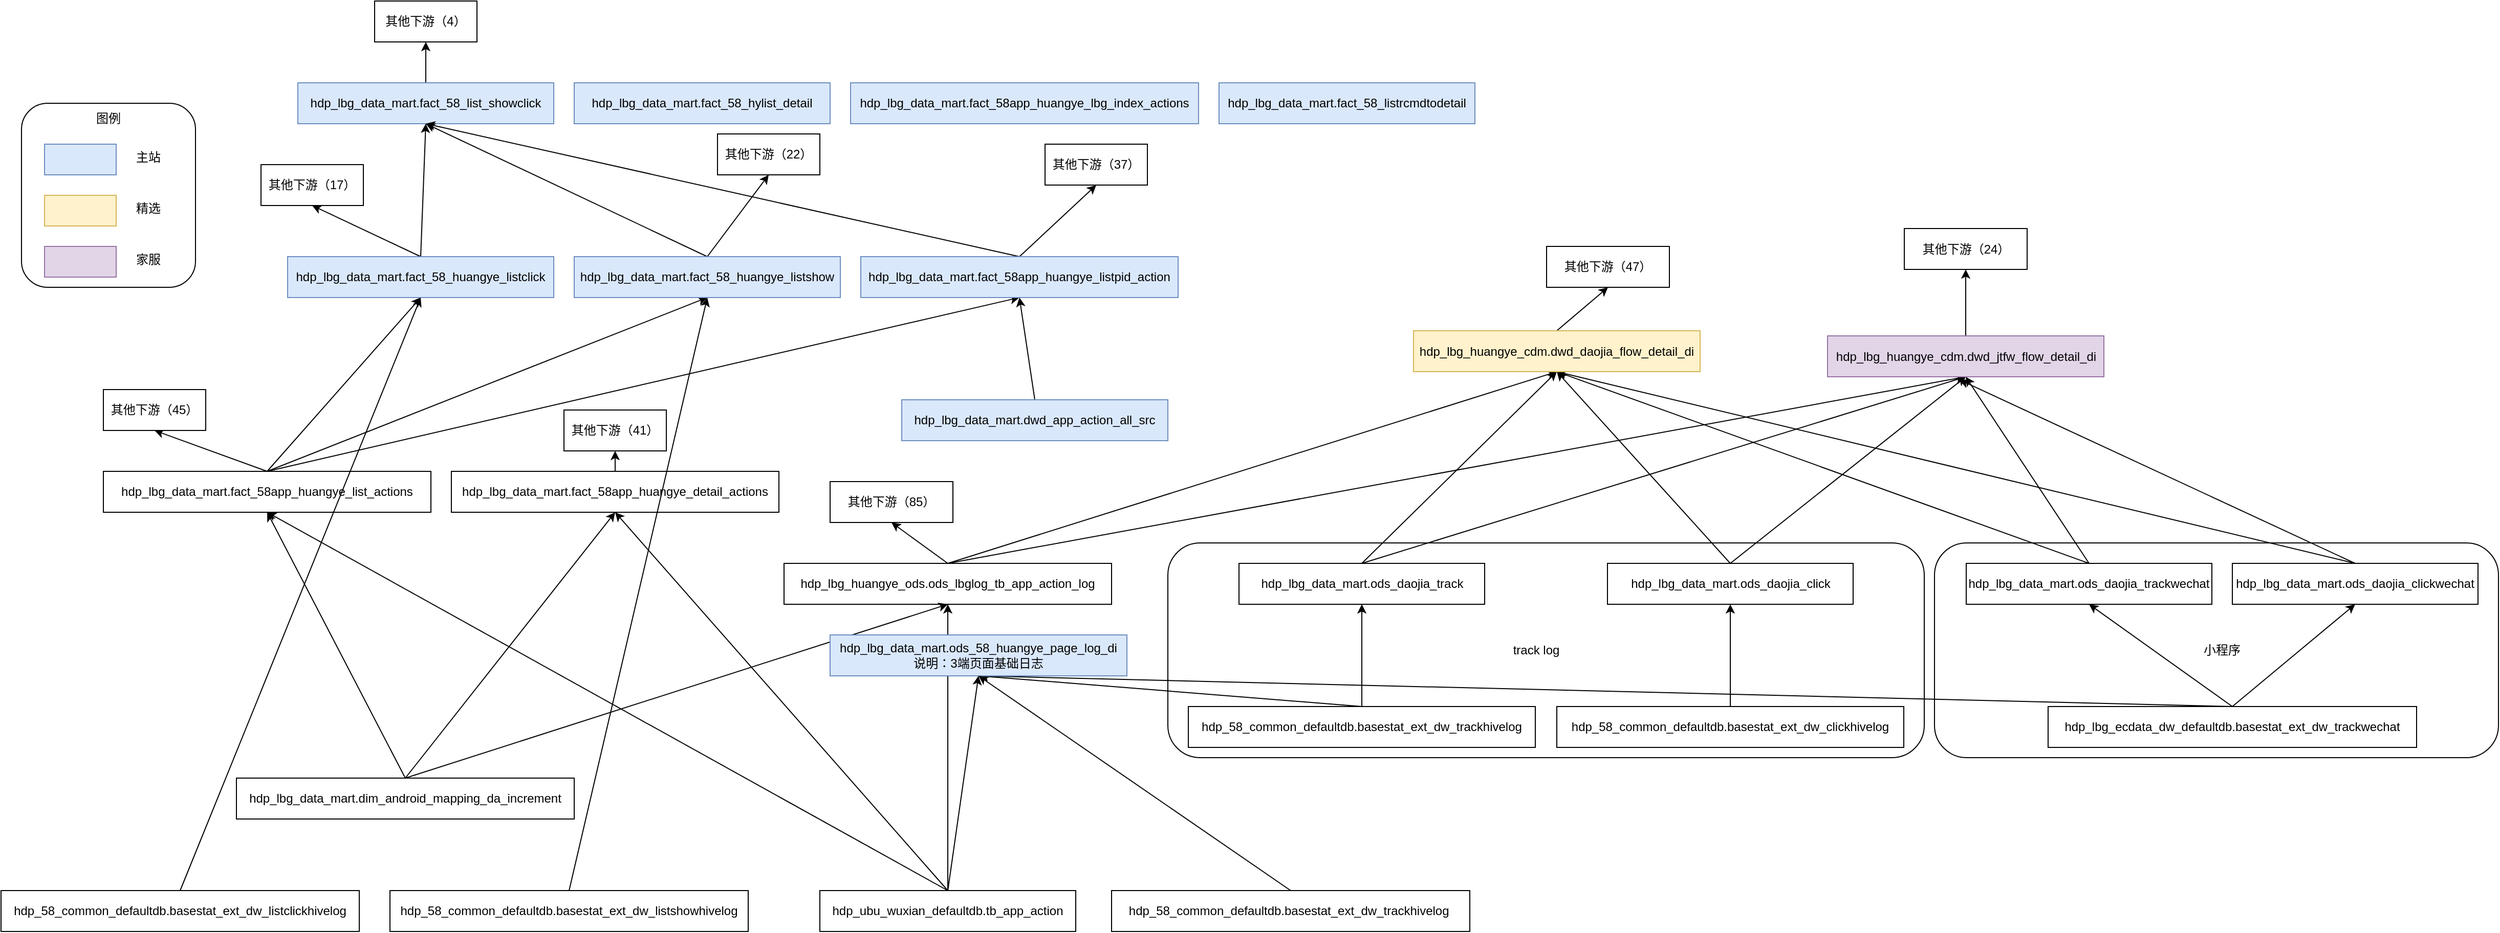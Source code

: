 <mxfile version="20.7.4" type="github">
  <diagram id="ytJ8lXgt14j2ddaneSC4" name="第 1 页">
    <mxGraphModel dx="1674" dy="1940" grid="1" gridSize="10" guides="1" tooltips="1" connect="1" arrows="1" fold="1" page="1" pageScale="1" pageWidth="827" pageHeight="1169" math="0" shadow="0">
      <root>
        <mxCell id="0" />
        <mxCell id="1" parent="0" />
        <mxCell id="tu7SV1_enYNrRqPCFXD3-53" value="" style="rounded=1;whiteSpace=wrap;html=1;" vertex="1" parent="1">
          <mxGeometry x="280" y="-250" width="170" height="180" as="geometry" />
        </mxCell>
        <mxCell id="tu7SV1_enYNrRqPCFXD3-40" value="" style="rounded=1;whiteSpace=wrap;html=1;" vertex="1" parent="1">
          <mxGeometry x="1400" y="180" width="739" height="210" as="geometry" />
        </mxCell>
        <mxCell id="tu7SV1_enYNrRqPCFXD3-38" value="" style="rounded=1;whiteSpace=wrap;html=1;" vertex="1" parent="1">
          <mxGeometry x="2149" y="180" width="551" height="210" as="geometry" />
        </mxCell>
        <mxCell id="tu7SV1_enYNrRqPCFXD3-8" style="edgeStyle=none;rounded=0;orthogonalLoop=1;jettySize=auto;html=1;exitX=0.5;exitY=0;exitDx=0;exitDy=0;entryX=0.5;entryY=1;entryDx=0;entryDy=0;" edge="1" parent="1" source="tu7SV1_enYNrRqPCFXD3-1" target="tu7SV1_enYNrRqPCFXD3-7">
          <mxGeometry relative="1" as="geometry" />
        </mxCell>
        <mxCell id="tu7SV1_enYNrRqPCFXD3-42" style="edgeStyle=none;rounded=0;orthogonalLoop=1;jettySize=auto;html=1;exitX=0.5;exitY=0;exitDx=0;exitDy=0;entryX=0.5;entryY=1;entryDx=0;entryDy=0;" edge="1" parent="1" source="tu7SV1_enYNrRqPCFXD3-1" target="tu7SV1_enYNrRqPCFXD3-41">
          <mxGeometry relative="1" as="geometry" />
        </mxCell>
        <mxCell id="tu7SV1_enYNrRqPCFXD3-64" style="edgeStyle=none;rounded=0;orthogonalLoop=1;jettySize=auto;html=1;exitX=0.5;exitY=0;exitDx=0;exitDy=0;entryX=0.5;entryY=1;entryDx=0;entryDy=0;" edge="1" parent="1" source="tu7SV1_enYNrRqPCFXD3-1" target="tu7SV1_enYNrRqPCFXD3-57">
          <mxGeometry relative="1" as="geometry" />
        </mxCell>
        <mxCell id="tu7SV1_enYNrRqPCFXD3-1" value="hdp_lbg_huangye_ods.ods_lbglog_tb_app_action_log" style="rounded=0;whiteSpace=wrap;html=1;" vertex="1" parent="1">
          <mxGeometry x="1025" y="200" width="320" height="40" as="geometry" />
        </mxCell>
        <mxCell id="tu7SV1_enYNrRqPCFXD3-5" style="rounded=0;orthogonalLoop=1;jettySize=auto;html=1;exitX=0.5;exitY=0;exitDx=0;exitDy=0;entryX=0.5;entryY=1;entryDx=0;entryDy=0;" edge="1" parent="1" source="tu7SV1_enYNrRqPCFXD3-3" target="tu7SV1_enYNrRqPCFXD3-1">
          <mxGeometry relative="1" as="geometry">
            <mxPoint x="530" y="240" as="targetPoint" />
          </mxGeometry>
        </mxCell>
        <mxCell id="tu7SV1_enYNrRqPCFXD3-17" style="edgeStyle=none;rounded=0;orthogonalLoop=1;jettySize=auto;html=1;exitX=0.5;exitY=0;exitDx=0;exitDy=0;entryX=0.5;entryY=1;entryDx=0;entryDy=0;" edge="1" parent="1" source="tu7SV1_enYNrRqPCFXD3-3" target="tu7SV1_enYNrRqPCFXD3-9">
          <mxGeometry relative="1" as="geometry" />
        </mxCell>
        <mxCell id="tu7SV1_enYNrRqPCFXD3-20" style="edgeStyle=none;rounded=0;orthogonalLoop=1;jettySize=auto;html=1;exitX=0.5;exitY=0;exitDx=0;exitDy=0;entryX=0.5;entryY=1;entryDx=0;entryDy=0;" edge="1" parent="1" source="tu7SV1_enYNrRqPCFXD3-3" target="tu7SV1_enYNrRqPCFXD3-10">
          <mxGeometry relative="1" as="geometry" />
        </mxCell>
        <mxCell id="tu7SV1_enYNrRqPCFXD3-3" value="hdp_lbg_data_mart.dim_android_mapping_da_increment" style="rounded=0;whiteSpace=wrap;html=1;" vertex="1" parent="1">
          <mxGeometry x="490" y="410" width="330" height="40" as="geometry" />
        </mxCell>
        <mxCell id="tu7SV1_enYNrRqPCFXD3-6" style="edgeStyle=none;rounded=0;orthogonalLoop=1;jettySize=auto;html=1;exitX=0.5;exitY=0;exitDx=0;exitDy=0;entryX=0.5;entryY=1;entryDx=0;entryDy=0;" edge="1" parent="1" source="tu7SV1_enYNrRqPCFXD3-4" target="tu7SV1_enYNrRqPCFXD3-1">
          <mxGeometry relative="1" as="geometry" />
        </mxCell>
        <mxCell id="tu7SV1_enYNrRqPCFXD3-15" style="edgeStyle=none;rounded=0;orthogonalLoop=1;jettySize=auto;html=1;exitX=0.5;exitY=0;exitDx=0;exitDy=0;entryX=0.5;entryY=1;entryDx=0;entryDy=0;" edge="1" parent="1" source="tu7SV1_enYNrRqPCFXD3-4" target="tu7SV1_enYNrRqPCFXD3-9">
          <mxGeometry relative="1" as="geometry" />
        </mxCell>
        <mxCell id="tu7SV1_enYNrRqPCFXD3-21" style="edgeStyle=none;rounded=0;orthogonalLoop=1;jettySize=auto;html=1;exitX=0.5;exitY=0;exitDx=0;exitDy=0;entryX=0.5;entryY=1;entryDx=0;entryDy=0;" edge="1" parent="1" source="tu7SV1_enYNrRqPCFXD3-4" target="tu7SV1_enYNrRqPCFXD3-10">
          <mxGeometry relative="1" as="geometry" />
        </mxCell>
        <mxCell id="tu7SV1_enYNrRqPCFXD3-96" style="edgeStyle=none;rounded=0;orthogonalLoop=1;jettySize=auto;html=1;exitX=0.5;exitY=0;exitDx=0;exitDy=0;entryX=0.5;entryY=1;entryDx=0;entryDy=0;" edge="1" parent="1" source="tu7SV1_enYNrRqPCFXD3-4" target="tu7SV1_enYNrRqPCFXD3-67">
          <mxGeometry relative="1" as="geometry" />
        </mxCell>
        <mxCell id="tu7SV1_enYNrRqPCFXD3-4" value="hdp_ubu_wuxian_defaultdb.tb_app_action" style="rounded=0;whiteSpace=wrap;html=1;" vertex="1" parent="1">
          <mxGeometry x="1060" y="520" width="250" height="40" as="geometry" />
        </mxCell>
        <mxCell id="tu7SV1_enYNrRqPCFXD3-7" value="其他下游（85）" style="rounded=0;whiteSpace=wrap;html=1;" vertex="1" parent="1">
          <mxGeometry x="1070" y="120" width="120" height="40" as="geometry" />
        </mxCell>
        <mxCell id="tu7SV1_enYNrRqPCFXD3-14" style="edgeStyle=none;rounded=0;orthogonalLoop=1;jettySize=auto;html=1;exitX=0.5;exitY=0;exitDx=0;exitDy=0;entryX=0.5;entryY=1;entryDx=0;entryDy=0;" edge="1" parent="1" source="tu7SV1_enYNrRqPCFXD3-10" target="tu7SV1_enYNrRqPCFXD3-13">
          <mxGeometry relative="1" as="geometry" />
        </mxCell>
        <mxCell id="tu7SV1_enYNrRqPCFXD3-19" style="edgeStyle=none;rounded=0;orthogonalLoop=1;jettySize=auto;html=1;exitX=0.5;exitY=0;exitDx=0;exitDy=0;entryX=0.5;entryY=1;entryDx=0;entryDy=0;" edge="1" parent="1" source="tu7SV1_enYNrRqPCFXD3-9" target="tu7SV1_enYNrRqPCFXD3-18">
          <mxGeometry relative="1" as="geometry" />
        </mxCell>
        <mxCell id="tu7SV1_enYNrRqPCFXD3-79" style="edgeStyle=none;rounded=0;orthogonalLoop=1;jettySize=auto;html=1;exitX=0.5;exitY=0;exitDx=0;exitDy=0;entryX=0.5;entryY=1;entryDx=0;entryDy=0;" edge="1" parent="1" source="tu7SV1_enYNrRqPCFXD3-9" target="tu7SV1_enYNrRqPCFXD3-72">
          <mxGeometry relative="1" as="geometry" />
        </mxCell>
        <mxCell id="tu7SV1_enYNrRqPCFXD3-88" style="edgeStyle=none;rounded=0;orthogonalLoop=1;jettySize=auto;html=1;exitX=0.5;exitY=0;exitDx=0;exitDy=0;entryX=0.5;entryY=1;entryDx=0;entryDy=0;" edge="1" parent="1" source="tu7SV1_enYNrRqPCFXD3-9" target="tu7SV1_enYNrRqPCFXD3-74">
          <mxGeometry relative="1" as="geometry" />
        </mxCell>
        <mxCell id="tu7SV1_enYNrRqPCFXD3-91" style="edgeStyle=none;rounded=0;orthogonalLoop=1;jettySize=auto;html=1;exitX=0.5;exitY=0;exitDx=0;exitDy=0;entryX=0.5;entryY=1;entryDx=0;entryDy=0;" edge="1" parent="1" source="tu7SV1_enYNrRqPCFXD3-9" target="tu7SV1_enYNrRqPCFXD3-75">
          <mxGeometry relative="1" as="geometry" />
        </mxCell>
        <mxCell id="tu7SV1_enYNrRqPCFXD3-9" value="hdp_lbg_data_mart.fact_58app_huangye_list_actions" style="rounded=0;whiteSpace=wrap;html=1;" vertex="1" parent="1">
          <mxGeometry x="360" y="110" width="320" height="40" as="geometry" />
        </mxCell>
        <mxCell id="tu7SV1_enYNrRqPCFXD3-10" value="hdp_lbg_data_mart.fact_58app_huangye_detail_actions" style="rounded=0;whiteSpace=wrap;html=1;" vertex="1" parent="1">
          <mxGeometry x="700" y="110" width="320" height="40" as="geometry" />
        </mxCell>
        <mxCell id="tu7SV1_enYNrRqPCFXD3-13" value="其他下游（41）" style="rounded=0;whiteSpace=wrap;html=1;" vertex="1" parent="1">
          <mxGeometry x="810" y="50" width="100" height="40" as="geometry" />
        </mxCell>
        <mxCell id="tu7SV1_enYNrRqPCFXD3-18" value="其他下游（45）" style="rounded=0;whiteSpace=wrap;html=1;" vertex="1" parent="1">
          <mxGeometry x="360" y="30" width="100" height="40" as="geometry" />
        </mxCell>
        <mxCell id="tu7SV1_enYNrRqPCFXD3-43" style="edgeStyle=none;rounded=0;orthogonalLoop=1;jettySize=auto;html=1;exitX=0.5;exitY=0;exitDx=0;exitDy=0;entryX=0.5;entryY=1;entryDx=0;entryDy=0;" edge="1" parent="1" source="tu7SV1_enYNrRqPCFXD3-22" target="tu7SV1_enYNrRqPCFXD3-41">
          <mxGeometry relative="1" as="geometry" />
        </mxCell>
        <mxCell id="tu7SV1_enYNrRqPCFXD3-60" style="edgeStyle=none;rounded=0;orthogonalLoop=1;jettySize=auto;html=1;exitX=0.5;exitY=0;exitDx=0;exitDy=0;entryX=0.5;entryY=1;entryDx=0;entryDy=0;" edge="1" parent="1" source="tu7SV1_enYNrRqPCFXD3-22" target="tu7SV1_enYNrRqPCFXD3-57">
          <mxGeometry relative="1" as="geometry" />
        </mxCell>
        <mxCell id="tu7SV1_enYNrRqPCFXD3-22" value="hdp_lbg_data_mart.ods_daojia_track" style="rounded=0;whiteSpace=wrap;html=1;" vertex="1" parent="1">
          <mxGeometry x="1469.5" y="200" width="240" height="40" as="geometry" />
        </mxCell>
        <mxCell id="tu7SV1_enYNrRqPCFXD3-26" value="track log" style="text;html=1;strokeColor=none;fillColor=none;align=center;verticalAlign=middle;whiteSpace=wrap;rounded=0;" vertex="1" parent="1">
          <mxGeometry x="1730" y="270" width="60" height="30" as="geometry" />
        </mxCell>
        <mxCell id="tu7SV1_enYNrRqPCFXD3-44" style="edgeStyle=none;rounded=0;orthogonalLoop=1;jettySize=auto;html=1;exitX=0.5;exitY=0;exitDx=0;exitDy=0;entryX=0.5;entryY=1;entryDx=0;entryDy=0;" edge="1" parent="1" source="tu7SV1_enYNrRqPCFXD3-27" target="tu7SV1_enYNrRqPCFXD3-41">
          <mxGeometry relative="1" as="geometry" />
        </mxCell>
        <mxCell id="tu7SV1_enYNrRqPCFXD3-61" style="edgeStyle=none;rounded=0;orthogonalLoop=1;jettySize=auto;html=1;exitX=0.5;exitY=0;exitDx=0;exitDy=0;entryX=0.5;entryY=1;entryDx=0;entryDy=0;" edge="1" parent="1" source="tu7SV1_enYNrRqPCFXD3-27" target="tu7SV1_enYNrRqPCFXD3-57">
          <mxGeometry relative="1" as="geometry">
            <mxPoint x="1370" y="70" as="targetPoint" />
          </mxGeometry>
        </mxCell>
        <mxCell id="tu7SV1_enYNrRqPCFXD3-27" value="hdp_lbg_data_mart.ods_daojia_click" style="rounded=0;whiteSpace=wrap;html=1;" vertex="1" parent="1">
          <mxGeometry x="1829.5" y="200" width="240" height="40" as="geometry" />
        </mxCell>
        <mxCell id="tu7SV1_enYNrRqPCFXD3-31" style="edgeStyle=none;rounded=0;orthogonalLoop=1;jettySize=auto;html=1;exitX=0.5;exitY=0;exitDx=0;exitDy=0;entryX=0.5;entryY=1;entryDx=0;entryDy=0;" edge="1" parent="1" source="tu7SV1_enYNrRqPCFXD3-28" target="tu7SV1_enYNrRqPCFXD3-22">
          <mxGeometry relative="1" as="geometry" />
        </mxCell>
        <mxCell id="tu7SV1_enYNrRqPCFXD3-97" style="edgeStyle=none;rounded=0;orthogonalLoop=1;jettySize=auto;html=1;exitX=0.5;exitY=0;exitDx=0;exitDy=0;entryX=0.5;entryY=1;entryDx=0;entryDy=0;" edge="1" parent="1" source="tu7SV1_enYNrRqPCFXD3-28" target="tu7SV1_enYNrRqPCFXD3-67">
          <mxGeometry relative="1" as="geometry" />
        </mxCell>
        <mxCell id="tu7SV1_enYNrRqPCFXD3-28" value="hdp_58_common_defaultdb.basestat_ext_dw_trackhivelog" style="rounded=0;whiteSpace=wrap;html=1;" vertex="1" parent="1">
          <mxGeometry x="1420" y="340" width="339" height="40" as="geometry" />
        </mxCell>
        <mxCell id="tu7SV1_enYNrRqPCFXD3-30" style="edgeStyle=none;rounded=0;orthogonalLoop=1;jettySize=auto;html=1;exitX=0.5;exitY=0;exitDx=0;exitDy=0;entryX=0.5;entryY=1;entryDx=0;entryDy=0;" edge="1" parent="1" source="tu7SV1_enYNrRqPCFXD3-29" target="tu7SV1_enYNrRqPCFXD3-27">
          <mxGeometry relative="1" as="geometry" />
        </mxCell>
        <mxCell id="tu7SV1_enYNrRqPCFXD3-29" value="hdp_58_common_defaultdb.basestat_ext_dw_clickhivelog" style="rounded=0;whiteSpace=wrap;html=1;" vertex="1" parent="1">
          <mxGeometry x="1780" y="340" width="339" height="40" as="geometry" />
        </mxCell>
        <mxCell id="tu7SV1_enYNrRqPCFXD3-35" style="edgeStyle=none;rounded=0;orthogonalLoop=1;jettySize=auto;html=1;exitX=0.5;exitY=0;exitDx=0;exitDy=0;entryX=0.5;entryY=1;entryDx=0;entryDy=0;" edge="1" parent="1" source="tu7SV1_enYNrRqPCFXD3-32" target="tu7SV1_enYNrRqPCFXD3-34">
          <mxGeometry relative="1" as="geometry" />
        </mxCell>
        <mxCell id="tu7SV1_enYNrRqPCFXD3-37" style="edgeStyle=none;rounded=0;orthogonalLoop=1;jettySize=auto;html=1;exitX=0.5;exitY=0;exitDx=0;exitDy=0;entryX=0.5;entryY=1;entryDx=0;entryDy=0;" edge="1" parent="1" source="tu7SV1_enYNrRqPCFXD3-32" target="tu7SV1_enYNrRqPCFXD3-36">
          <mxGeometry relative="1" as="geometry" />
        </mxCell>
        <mxCell id="tu7SV1_enYNrRqPCFXD3-98" style="edgeStyle=none;rounded=0;orthogonalLoop=1;jettySize=auto;html=1;exitX=0.5;exitY=0;exitDx=0;exitDy=0;entryX=0.5;entryY=1;entryDx=0;entryDy=0;" edge="1" parent="1" source="tu7SV1_enYNrRqPCFXD3-32" target="tu7SV1_enYNrRqPCFXD3-67">
          <mxGeometry relative="1" as="geometry" />
        </mxCell>
        <mxCell id="tu7SV1_enYNrRqPCFXD3-32" value="hdp_lbg_ecdata_dw_defaultdb.basestat_ext_dw_trackwechat" style="rounded=0;whiteSpace=wrap;html=1;" vertex="1" parent="1">
          <mxGeometry x="2260" y="340" width="360" height="40" as="geometry" />
        </mxCell>
        <mxCell id="tu7SV1_enYNrRqPCFXD3-45" style="edgeStyle=none;rounded=0;orthogonalLoop=1;jettySize=auto;html=1;exitX=0.5;exitY=0;exitDx=0;exitDy=0;entryX=0.5;entryY=1;entryDx=0;entryDy=0;" edge="1" parent="1" source="tu7SV1_enYNrRqPCFXD3-34" target="tu7SV1_enYNrRqPCFXD3-41">
          <mxGeometry relative="1" as="geometry" />
        </mxCell>
        <mxCell id="tu7SV1_enYNrRqPCFXD3-62" style="edgeStyle=none;rounded=0;orthogonalLoop=1;jettySize=auto;html=1;exitX=0.5;exitY=0;exitDx=0;exitDy=0;entryX=0.5;entryY=1;entryDx=0;entryDy=0;" edge="1" parent="1" source="tu7SV1_enYNrRqPCFXD3-34" target="tu7SV1_enYNrRqPCFXD3-57">
          <mxGeometry relative="1" as="geometry" />
        </mxCell>
        <mxCell id="tu7SV1_enYNrRqPCFXD3-34" value="hdp_lbg_data_mart.ods_daojia_trackwechat" style="rounded=0;whiteSpace=wrap;html=1;" vertex="1" parent="1">
          <mxGeometry x="2180" y="200" width="240" height="40" as="geometry" />
        </mxCell>
        <mxCell id="tu7SV1_enYNrRqPCFXD3-46" style="edgeStyle=none;rounded=0;orthogonalLoop=1;jettySize=auto;html=1;exitX=0.5;exitY=0;exitDx=0;exitDy=0;entryX=0.478;entryY=1.075;entryDx=0;entryDy=0;entryPerimeter=0;" edge="1" parent="1" source="tu7SV1_enYNrRqPCFXD3-36" target="tu7SV1_enYNrRqPCFXD3-41">
          <mxGeometry relative="1" as="geometry">
            <mxPoint x="1540" y="130" as="targetPoint" />
          </mxGeometry>
        </mxCell>
        <mxCell id="tu7SV1_enYNrRqPCFXD3-63" style="edgeStyle=none;rounded=0;orthogonalLoop=1;jettySize=auto;html=1;exitX=0.5;exitY=0;exitDx=0;exitDy=0;entryX=0.5;entryY=1;entryDx=0;entryDy=0;" edge="1" parent="1" source="tu7SV1_enYNrRqPCFXD3-36" target="tu7SV1_enYNrRqPCFXD3-57">
          <mxGeometry relative="1" as="geometry" />
        </mxCell>
        <mxCell id="tu7SV1_enYNrRqPCFXD3-36" value="hdp_lbg_data_mart.ods_daojia_clickwechat" style="rounded=0;whiteSpace=wrap;html=1;" vertex="1" parent="1">
          <mxGeometry x="2440" y="200" width="240" height="40" as="geometry" />
        </mxCell>
        <mxCell id="tu7SV1_enYNrRqPCFXD3-39" value="小程序" style="text;html=1;strokeColor=none;fillColor=none;align=center;verticalAlign=middle;whiteSpace=wrap;rounded=0;" vertex="1" parent="1">
          <mxGeometry x="2400" y="270" width="60" height="30" as="geometry" />
        </mxCell>
        <mxCell id="tu7SV1_enYNrRqPCFXD3-56" style="edgeStyle=none;rounded=0;orthogonalLoop=1;jettySize=auto;html=1;exitX=0.5;exitY=0;exitDx=0;exitDy=0;" edge="1" parent="1" source="tu7SV1_enYNrRqPCFXD3-41" target="tu7SV1_enYNrRqPCFXD3-55">
          <mxGeometry relative="1" as="geometry" />
        </mxCell>
        <mxCell id="tu7SV1_enYNrRqPCFXD3-41" value="hdp_lbg_huangye_cdm.dwd_jtfw_flow_detail_di" style="rounded=0;whiteSpace=wrap;html=1;fillColor=#e1d5e7;strokeColor=#9673a6;" vertex="1" parent="1">
          <mxGeometry x="2044.5" y="-22.5" width="270" height="40" as="geometry" />
        </mxCell>
        <mxCell id="tu7SV1_enYNrRqPCFXD3-47" value="" style="rounded=0;whiteSpace=wrap;html=1;fillColor=#fff2cc;strokeColor=#d6b656;" vertex="1" parent="1">
          <mxGeometry x="302.5" y="-160" width="70" height="30" as="geometry" />
        </mxCell>
        <mxCell id="tu7SV1_enYNrRqPCFXD3-48" value="精选" style="text;html=1;strokeColor=none;fillColor=none;align=center;verticalAlign=middle;whiteSpace=wrap;rounded=0;" vertex="1" parent="1">
          <mxGeometry x="374" y="-162.5" width="60" height="30" as="geometry" />
        </mxCell>
        <mxCell id="tu7SV1_enYNrRqPCFXD3-49" value="" style="rounded=0;whiteSpace=wrap;html=1;fillColor=#dae8fc;strokeColor=#6c8ebf;" vertex="1" parent="1">
          <mxGeometry x="302.5" y="-210" width="70" height="30" as="geometry" />
        </mxCell>
        <mxCell id="tu7SV1_enYNrRqPCFXD3-50" value="主站" style="text;html=1;strokeColor=none;fillColor=none;align=center;verticalAlign=middle;whiteSpace=wrap;rounded=0;" vertex="1" parent="1">
          <mxGeometry x="374" y="-212.5" width="60" height="30" as="geometry" />
        </mxCell>
        <mxCell id="tu7SV1_enYNrRqPCFXD3-51" value="" style="rounded=0;whiteSpace=wrap;html=1;fillColor=#e1d5e7;strokeColor=#9673a6;" vertex="1" parent="1">
          <mxGeometry x="302.5" y="-110" width="70" height="30" as="geometry" />
        </mxCell>
        <mxCell id="tu7SV1_enYNrRqPCFXD3-52" value="家服" style="text;html=1;strokeColor=none;fillColor=none;align=center;verticalAlign=middle;whiteSpace=wrap;rounded=0;" vertex="1" parent="1">
          <mxGeometry x="374" y="-112.5" width="60" height="30" as="geometry" />
        </mxCell>
        <mxCell id="tu7SV1_enYNrRqPCFXD3-54" value="图例" style="text;html=1;strokeColor=none;fillColor=none;align=center;verticalAlign=middle;whiteSpace=wrap;rounded=0;" vertex="1" parent="1">
          <mxGeometry x="335" y="-250" width="60" height="30" as="geometry" />
        </mxCell>
        <mxCell id="tu7SV1_enYNrRqPCFXD3-55" value="其他下游（24）" style="rounded=0;whiteSpace=wrap;html=1;" vertex="1" parent="1">
          <mxGeometry x="2119.5" y="-127.5" width="120" height="40" as="geometry" />
        </mxCell>
        <mxCell id="tu7SV1_enYNrRqPCFXD3-59" style="edgeStyle=none;rounded=0;orthogonalLoop=1;jettySize=auto;html=1;exitX=0.5;exitY=0;exitDx=0;exitDy=0;entryX=0.5;entryY=1;entryDx=0;entryDy=0;" edge="1" parent="1" source="tu7SV1_enYNrRqPCFXD3-57" target="tu7SV1_enYNrRqPCFXD3-58">
          <mxGeometry relative="1" as="geometry" />
        </mxCell>
        <mxCell id="tu7SV1_enYNrRqPCFXD3-57" value="hdp_lbg_huangye_cdm.dwd_daojia_flow_detail_di" style="rounded=0;whiteSpace=wrap;html=1;fillColor=#fff2cc;strokeColor=#d6b656;" vertex="1" parent="1">
          <mxGeometry x="1640" y="-27.5" width="280" height="40" as="geometry" />
        </mxCell>
        <mxCell id="tu7SV1_enYNrRqPCFXD3-58" value="其他下游（47）" style="rounded=0;whiteSpace=wrap;html=1;" vertex="1" parent="1">
          <mxGeometry x="1770" y="-110" width="120" height="40" as="geometry" />
        </mxCell>
        <mxCell id="tu7SV1_enYNrRqPCFXD3-71" style="edgeStyle=none;rounded=0;orthogonalLoop=1;jettySize=auto;html=1;exitX=0.5;exitY=0;exitDx=0;exitDy=0;entryX=0.5;entryY=1;entryDx=0;entryDy=0;" edge="1" parent="1" source="tu7SV1_enYNrRqPCFXD3-65" target="tu7SV1_enYNrRqPCFXD3-70">
          <mxGeometry relative="1" as="geometry" />
        </mxCell>
        <mxCell id="tu7SV1_enYNrRqPCFXD3-65" value="hdp_lbg_data_mart.fact_58_list_showclick" style="rounded=0;whiteSpace=wrap;html=1;fillColor=#dae8fc;strokeColor=#6c8ebf;" vertex="1" parent="1">
          <mxGeometry x="550" y="-270" width="250" height="40" as="geometry" />
        </mxCell>
        <mxCell id="tu7SV1_enYNrRqPCFXD3-66" value="hdp_lbg_data_mart.fact_58_hylist_detail" style="rounded=0;whiteSpace=wrap;html=1;fillColor=#dae8fc;strokeColor=#6c8ebf;" vertex="1" parent="1">
          <mxGeometry x="820" y="-270" width="250" height="40" as="geometry" />
        </mxCell>
        <mxCell id="tu7SV1_enYNrRqPCFXD3-67" value="hdp_lbg_data_mart.ods_58_huangye_page_log_di&lt;br&gt;说明：3端页面基础日志" style="rounded=0;whiteSpace=wrap;html=1;fillColor=#dae8fc;strokeColor=#6c8ebf;" vertex="1" parent="1">
          <mxGeometry x="1070" y="270" width="290" height="40" as="geometry" />
        </mxCell>
        <mxCell id="tu7SV1_enYNrRqPCFXD3-68" value="hdp_lbg_data_mart.fact_58app_huangye_lbg_index_actions" style="rounded=0;whiteSpace=wrap;html=1;fillColor=#dae8fc;strokeColor=#6c8ebf;" vertex="1" parent="1">
          <mxGeometry x="1090" y="-270" width="340" height="40" as="geometry" />
        </mxCell>
        <mxCell id="tu7SV1_enYNrRqPCFXD3-69" value="hdp_lbg_data_mart.fact_58_listrcmdtodetail" style="rounded=0;whiteSpace=wrap;html=1;fillColor=#dae8fc;strokeColor=#6c8ebf;" vertex="1" parent="1">
          <mxGeometry x="1450" y="-270" width="250" height="40" as="geometry" />
        </mxCell>
        <mxCell id="tu7SV1_enYNrRqPCFXD3-70" value="其他下游（4）" style="rounded=0;whiteSpace=wrap;html=1;" vertex="1" parent="1">
          <mxGeometry x="625" y="-350" width="100" height="40" as="geometry" />
        </mxCell>
        <mxCell id="tu7SV1_enYNrRqPCFXD3-73" style="edgeStyle=none;rounded=0;orthogonalLoop=1;jettySize=auto;html=1;exitX=0.5;exitY=0;exitDx=0;exitDy=0;entryX=0.5;entryY=1;entryDx=0;entryDy=0;" edge="1" parent="1" source="tu7SV1_enYNrRqPCFXD3-72" target="tu7SV1_enYNrRqPCFXD3-65">
          <mxGeometry relative="1" as="geometry" />
        </mxCell>
        <mxCell id="tu7SV1_enYNrRqPCFXD3-82" style="edgeStyle=none;rounded=0;orthogonalLoop=1;jettySize=auto;html=1;exitX=0.5;exitY=0;exitDx=0;exitDy=0;entryX=0.5;entryY=1;entryDx=0;entryDy=0;" edge="1" parent="1" source="tu7SV1_enYNrRqPCFXD3-72" target="tu7SV1_enYNrRqPCFXD3-81">
          <mxGeometry relative="1" as="geometry" />
        </mxCell>
        <mxCell id="tu7SV1_enYNrRqPCFXD3-72" value="hdp_lbg_data_mart.fact_58_huangye_listclick" style="rounded=0;whiteSpace=wrap;html=1;fillColor=#dae8fc;strokeColor=#6c8ebf;" vertex="1" parent="1">
          <mxGeometry x="540" y="-100" width="260" height="40" as="geometry" />
        </mxCell>
        <mxCell id="tu7SV1_enYNrRqPCFXD3-76" style="edgeStyle=none;rounded=0;orthogonalLoop=1;jettySize=auto;html=1;exitX=0.5;exitY=0;exitDx=0;exitDy=0;entryX=0.5;entryY=1;entryDx=0;entryDy=0;" edge="1" parent="1" source="tu7SV1_enYNrRqPCFXD3-74" target="tu7SV1_enYNrRqPCFXD3-65">
          <mxGeometry relative="1" as="geometry" />
        </mxCell>
        <mxCell id="tu7SV1_enYNrRqPCFXD3-85" style="edgeStyle=none;rounded=0;orthogonalLoop=1;jettySize=auto;html=1;exitX=0.5;exitY=0;exitDx=0;exitDy=0;entryX=0.5;entryY=1;entryDx=0;entryDy=0;" edge="1" parent="1" source="tu7SV1_enYNrRqPCFXD3-74" target="tu7SV1_enYNrRqPCFXD3-84">
          <mxGeometry relative="1" as="geometry" />
        </mxCell>
        <mxCell id="tu7SV1_enYNrRqPCFXD3-74" value="hdp_lbg_data_mart.fact_58_huangye_listshow" style="rounded=0;whiteSpace=wrap;html=1;fillColor=#dae8fc;strokeColor=#6c8ebf;" vertex="1" parent="1">
          <mxGeometry x="820" y="-100" width="260" height="40" as="geometry" />
        </mxCell>
        <mxCell id="tu7SV1_enYNrRqPCFXD3-77" style="edgeStyle=none;rounded=0;orthogonalLoop=1;jettySize=auto;html=1;exitX=0.5;exitY=0;exitDx=0;exitDy=0;entryX=0.5;entryY=1;entryDx=0;entryDy=0;" edge="1" parent="1" source="tu7SV1_enYNrRqPCFXD3-75" target="tu7SV1_enYNrRqPCFXD3-65">
          <mxGeometry relative="1" as="geometry">
            <mxPoint x="670" y="-160" as="targetPoint" />
          </mxGeometry>
        </mxCell>
        <mxCell id="tu7SV1_enYNrRqPCFXD3-90" style="edgeStyle=none;rounded=0;orthogonalLoop=1;jettySize=auto;html=1;exitX=0.5;exitY=0;exitDx=0;exitDy=0;entryX=0.5;entryY=1;entryDx=0;entryDy=0;" edge="1" parent="1" source="tu7SV1_enYNrRqPCFXD3-75" target="tu7SV1_enYNrRqPCFXD3-89">
          <mxGeometry relative="1" as="geometry" />
        </mxCell>
        <mxCell id="tu7SV1_enYNrRqPCFXD3-75" value="hdp_lbg_data_mart.fact_58app_huangye_listpid_action" style="rounded=0;whiteSpace=wrap;html=1;fillColor=#dae8fc;strokeColor=#6c8ebf;" vertex="1" parent="1">
          <mxGeometry x="1100" y="-100" width="310" height="40" as="geometry" />
        </mxCell>
        <mxCell id="tu7SV1_enYNrRqPCFXD3-80" style="edgeStyle=none;rounded=0;orthogonalLoop=1;jettySize=auto;html=1;exitX=0.5;exitY=0;exitDx=0;exitDy=0;entryX=0.5;entryY=1;entryDx=0;entryDy=0;" edge="1" parent="1" source="tu7SV1_enYNrRqPCFXD3-78" target="tu7SV1_enYNrRqPCFXD3-72">
          <mxGeometry relative="1" as="geometry">
            <mxPoint x="680" y="-60" as="targetPoint" />
          </mxGeometry>
        </mxCell>
        <mxCell id="tu7SV1_enYNrRqPCFXD3-78" value="hdp_58_common_defaultdb.basestat_ext_dw_listclickhivelog" style="rounded=0;whiteSpace=wrap;html=1;" vertex="1" parent="1">
          <mxGeometry x="260" y="520" width="350" height="40" as="geometry" />
        </mxCell>
        <mxCell id="tu7SV1_enYNrRqPCFXD3-81" value="其他下游（17）" style="rounded=0;whiteSpace=wrap;html=1;" vertex="1" parent="1">
          <mxGeometry x="514" y="-190" width="100" height="40" as="geometry" />
        </mxCell>
        <mxCell id="tu7SV1_enYNrRqPCFXD3-84" value="其他下游（22）" style="rounded=0;whiteSpace=wrap;html=1;" vertex="1" parent="1">
          <mxGeometry x="960" y="-220" width="100" height="40" as="geometry" />
        </mxCell>
        <mxCell id="tu7SV1_enYNrRqPCFXD3-87" style="edgeStyle=none;rounded=0;orthogonalLoop=1;jettySize=auto;html=1;exitX=0.5;exitY=0;exitDx=0;exitDy=0;entryX=0.5;entryY=1;entryDx=0;entryDy=0;" edge="1" parent="1" source="tu7SV1_enYNrRqPCFXD3-86" target="tu7SV1_enYNrRqPCFXD3-74">
          <mxGeometry relative="1" as="geometry" />
        </mxCell>
        <mxCell id="tu7SV1_enYNrRqPCFXD3-86" value="hdp_58_common_defaultdb.basestat_ext_dw_listshowhivelog" style="rounded=0;whiteSpace=wrap;html=1;" vertex="1" parent="1">
          <mxGeometry x="640" y="520" width="350" height="40" as="geometry" />
        </mxCell>
        <mxCell id="tu7SV1_enYNrRqPCFXD3-89" value="其他下游（37）" style="rounded=0;whiteSpace=wrap;html=1;" vertex="1" parent="1">
          <mxGeometry x="1280" y="-210" width="100" height="40" as="geometry" />
        </mxCell>
        <mxCell id="tu7SV1_enYNrRqPCFXD3-93" style="edgeStyle=none;rounded=0;orthogonalLoop=1;jettySize=auto;html=1;exitX=0.5;exitY=0;exitDx=0;exitDy=0;entryX=0.5;entryY=1;entryDx=0;entryDy=0;" edge="1" parent="1" source="tu7SV1_enYNrRqPCFXD3-92" target="tu7SV1_enYNrRqPCFXD3-75">
          <mxGeometry relative="1" as="geometry" />
        </mxCell>
        <mxCell id="tu7SV1_enYNrRqPCFXD3-92" value="hdp_lbg_data_mart.dwd_app_action_all_src" style="rounded=0;whiteSpace=wrap;html=1;fillColor=#dae8fc;strokeColor=#6c8ebf;" vertex="1" parent="1">
          <mxGeometry x="1140" y="40" width="260" height="40" as="geometry" />
        </mxCell>
        <mxCell id="tu7SV1_enYNrRqPCFXD3-95" style="rounded=0;orthogonalLoop=1;jettySize=auto;html=1;exitX=0.5;exitY=0;exitDx=0;exitDy=0;entryX=0.5;entryY=1;entryDx=0;entryDy=0;" edge="1" parent="1" source="tu7SV1_enYNrRqPCFXD3-94" target="tu7SV1_enYNrRqPCFXD3-67">
          <mxGeometry relative="1" as="geometry" />
        </mxCell>
        <mxCell id="tu7SV1_enYNrRqPCFXD3-94" value="hdp_58_common_defaultdb.basestat_ext_dw_trackhivelog&amp;nbsp;" style="rounded=0;whiteSpace=wrap;html=1;" vertex="1" parent="1">
          <mxGeometry x="1345" y="520" width="350" height="40" as="geometry" />
        </mxCell>
      </root>
    </mxGraphModel>
  </diagram>
</mxfile>
